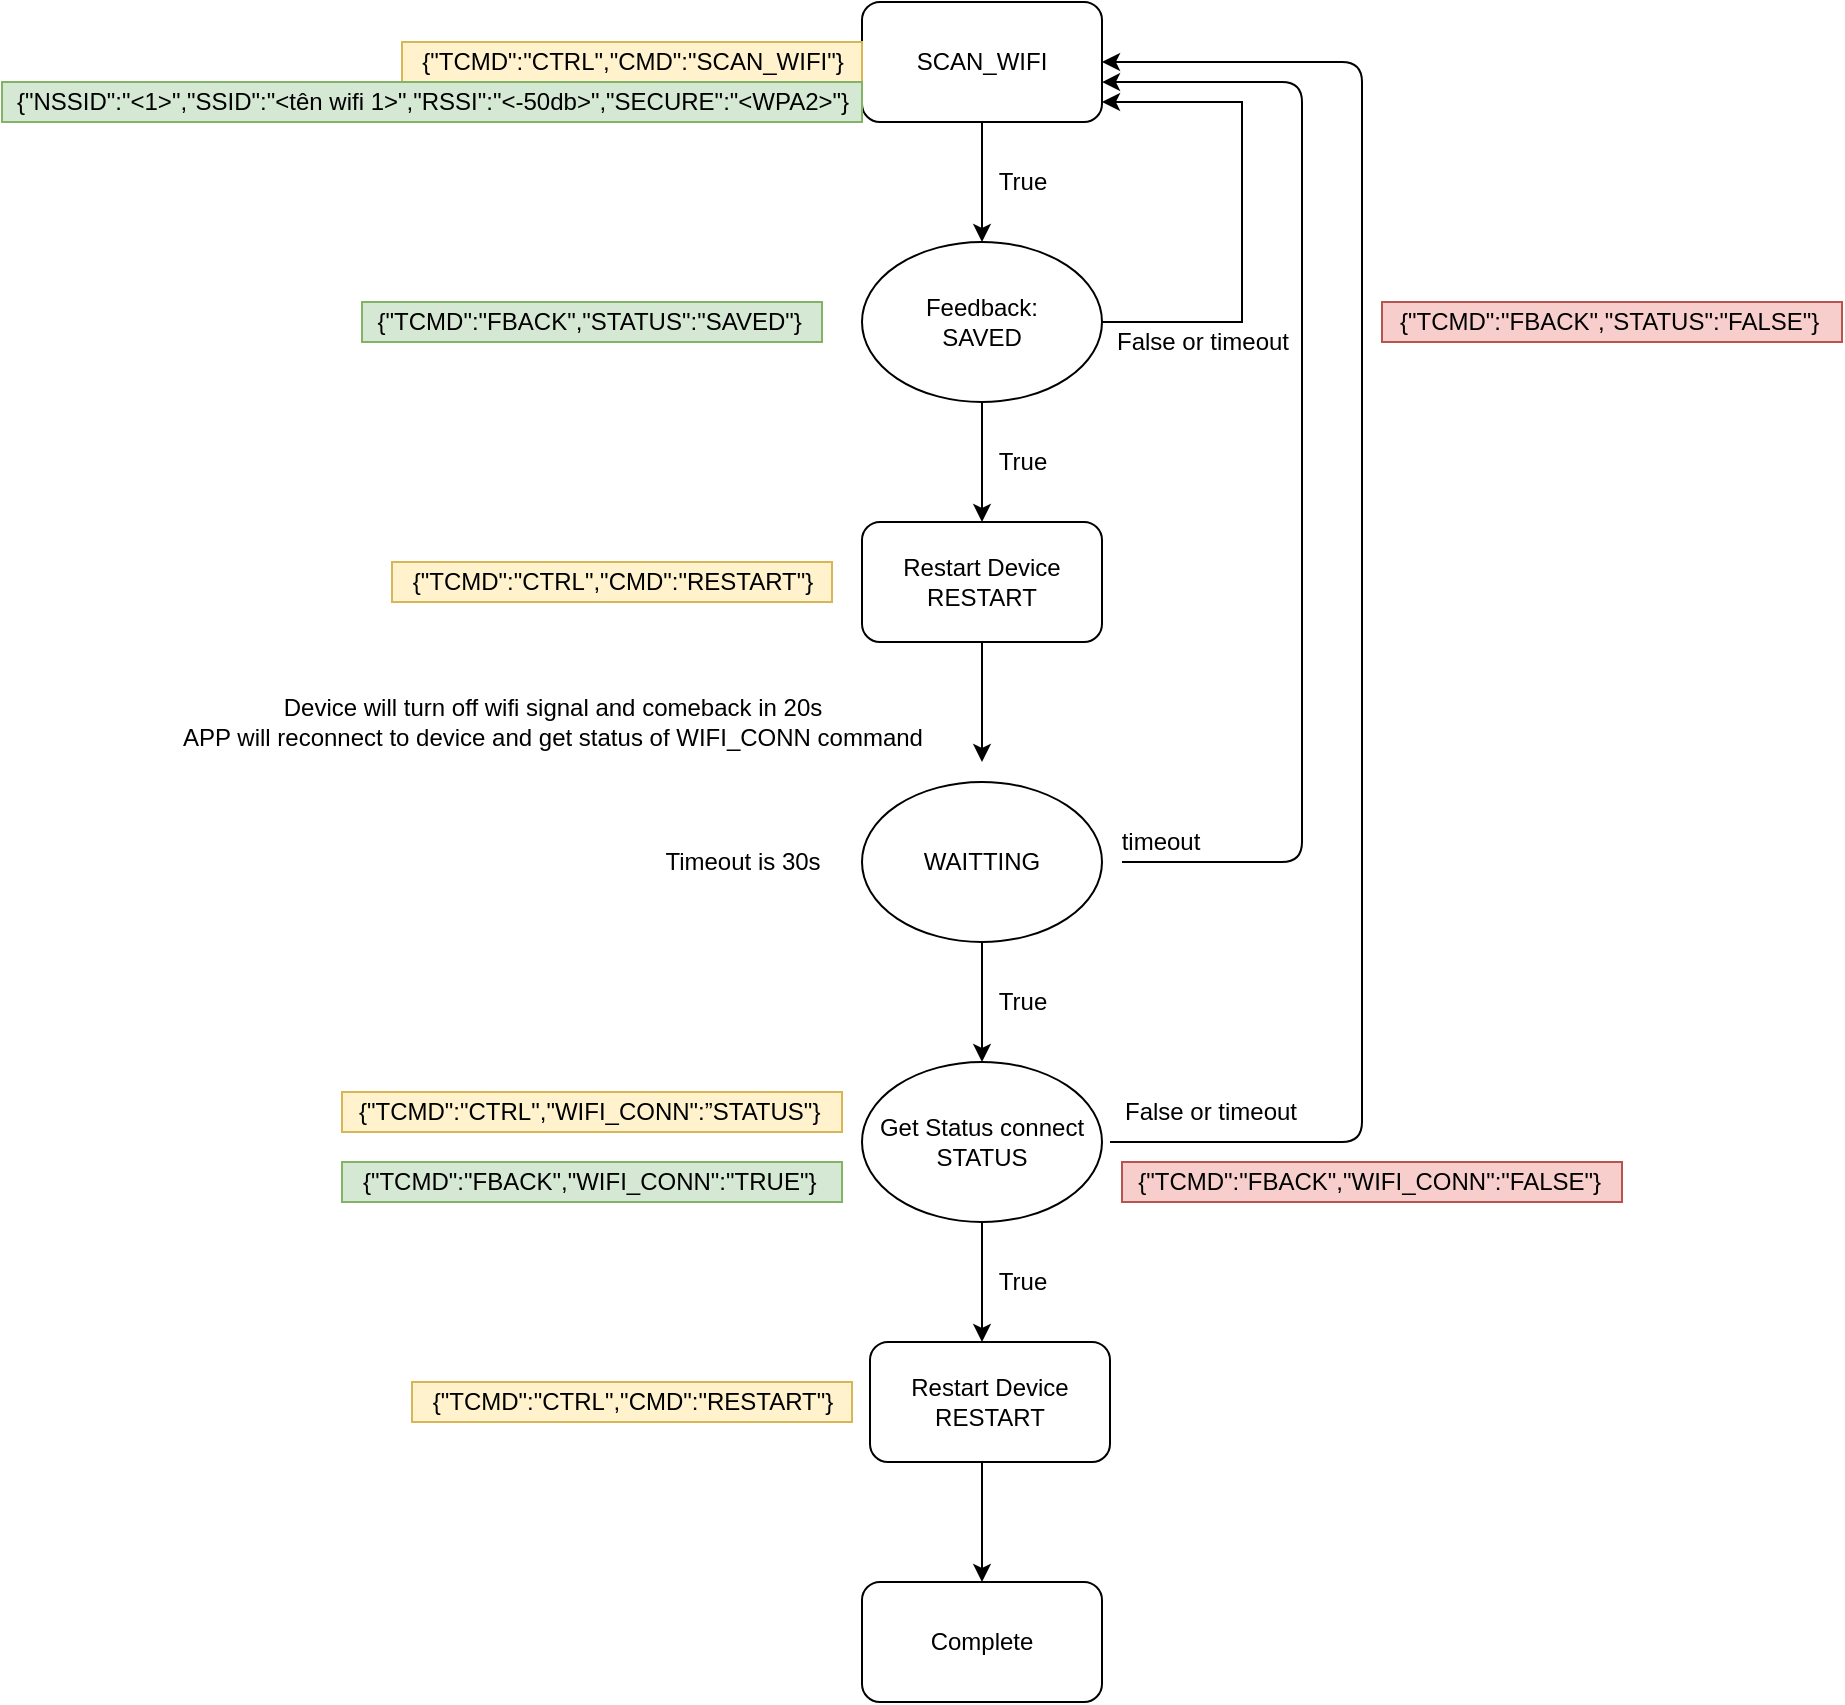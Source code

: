 <mxfile version="14.8.6" type="github"><diagram id="60i7GoItyx0p6oemxcp6" name="Page-1"><mxGraphModel dx="2500" dy="896" grid="1" gridSize="10" guides="1" tooltips="1" connect="1" arrows="1" fold="1" page="1" pageScale="1" pageWidth="827" pageHeight="1169" math="0" shadow="0"><root><mxCell id="0"/><mxCell id="1" parent="0"/><mxCell id="CAWZM7_2YIbzBBNJx4l_-1" value="SCAN_WIFI" style="rounded=1;whiteSpace=wrap;html=1;" vertex="1" parent="1"><mxGeometry x="350" y="40" width="120" height="60" as="geometry"/></mxCell><mxCell id="CAWZM7_2YIbzBBNJx4l_-5" style="edgeStyle=orthogonalEdgeStyle;rounded=0;orthogonalLoop=1;jettySize=auto;html=1;exitX=1;exitY=0.5;exitDx=0;exitDy=0;" edge="1" parent="1" source="CAWZM7_2YIbzBBNJx4l_-2"><mxGeometry relative="1" as="geometry"><mxPoint x="470" y="90" as="targetPoint"/><Array as="points"><mxPoint x="540" y="200"/><mxPoint x="540" y="90"/><mxPoint x="470" y="90"/></Array></mxGeometry></mxCell><mxCell id="CAWZM7_2YIbzBBNJx4l_-2" value="Feedback:&lt;br&gt;SAVED" style="ellipse;whiteSpace=wrap;html=1;" vertex="1" parent="1"><mxGeometry x="350" y="160" width="120" height="80" as="geometry"/></mxCell><mxCell id="CAWZM7_2YIbzBBNJx4l_-3" value="Restart Device&lt;br&gt;RESTART" style="rounded=1;whiteSpace=wrap;html=1;" vertex="1" parent="1"><mxGeometry x="350" y="300" width="120" height="60" as="geometry"/></mxCell><mxCell id="CAWZM7_2YIbzBBNJx4l_-6" value="False or timeout" style="text;html=1;align=center;verticalAlign=middle;resizable=0;points=[];autosize=1;strokeColor=none;" vertex="1" parent="1"><mxGeometry x="470" y="200" width="100" height="20" as="geometry"/></mxCell><mxCell id="CAWZM7_2YIbzBBNJx4l_-8" value="" style="endArrow=classic;html=1;entryX=0.5;entryY=0;entryDx=0;entryDy=0;" edge="1" parent="1" target="CAWZM7_2YIbzBBNJx4l_-3"><mxGeometry width="50" height="50" relative="1" as="geometry"><mxPoint x="410" y="240" as="sourcePoint"/><mxPoint x="440" y="350" as="targetPoint"/></mxGeometry></mxCell><mxCell id="CAWZM7_2YIbzBBNJx4l_-9" value="True" style="text;html=1;align=center;verticalAlign=middle;resizable=0;points=[];autosize=1;strokeColor=none;" vertex="1" parent="1"><mxGeometry x="410" y="260" width="40" height="20" as="geometry"/></mxCell><mxCell id="CAWZM7_2YIbzBBNJx4l_-10" value="" style="endArrow=classic;html=1;entryX=0.5;entryY=0;entryDx=0;entryDy=0;" edge="1" parent="1"><mxGeometry width="50" height="50" relative="1" as="geometry"><mxPoint x="410" y="100" as="sourcePoint"/><mxPoint x="410" y="160" as="targetPoint"/></mxGeometry></mxCell><mxCell id="CAWZM7_2YIbzBBNJx4l_-11" value="True" style="text;html=1;align=center;verticalAlign=middle;resizable=0;points=[];autosize=1;strokeColor=none;" vertex="1" parent="1"><mxGeometry x="410" y="120" width="40" height="20" as="geometry"/></mxCell><mxCell id="CAWZM7_2YIbzBBNJx4l_-12" value="" style="endArrow=classic;html=1;entryX=0.5;entryY=0;entryDx=0;entryDy=0;" edge="1" parent="1"><mxGeometry width="50" height="50" relative="1" as="geometry"><mxPoint x="410" y="360" as="sourcePoint"/><mxPoint x="410" y="420" as="targetPoint"/></mxGeometry></mxCell><mxCell id="CAWZM7_2YIbzBBNJx4l_-14" value="WAITTING" style="ellipse;whiteSpace=wrap;html=1;" vertex="1" parent="1"><mxGeometry x="350" y="430" width="120" height="80" as="geometry"/></mxCell><mxCell id="CAWZM7_2YIbzBBNJx4l_-15" value="Get Status connect&lt;br&gt;STATUS" style="ellipse;whiteSpace=wrap;html=1;" vertex="1" parent="1"><mxGeometry x="350" y="570" width="120" height="80" as="geometry"/></mxCell><mxCell id="CAWZM7_2YIbzBBNJx4l_-16" value="" style="endArrow=classic;html=1;entryX=0.5;entryY=0;entryDx=0;entryDy=0;" edge="1" parent="1"><mxGeometry width="50" height="50" relative="1" as="geometry"><mxPoint x="410" y="510" as="sourcePoint"/><mxPoint x="410" y="570" as="targetPoint"/></mxGeometry></mxCell><mxCell id="CAWZM7_2YIbzBBNJx4l_-17" value="True" style="text;html=1;align=center;verticalAlign=middle;resizable=0;points=[];autosize=1;strokeColor=none;" vertex="1" parent="1"><mxGeometry x="410" y="530" width="40" height="20" as="geometry"/></mxCell><mxCell id="CAWZM7_2YIbzBBNJx4l_-18" value="Restart Device&lt;br&gt;RESTART" style="rounded=1;whiteSpace=wrap;html=1;" vertex="1" parent="1"><mxGeometry x="354" y="710" width="120" height="60" as="geometry"/></mxCell><mxCell id="CAWZM7_2YIbzBBNJx4l_-20" value="" style="endArrow=classic;html=1;entryX=0.5;entryY=0;entryDx=0;entryDy=0;" edge="1" parent="1"><mxGeometry width="50" height="50" relative="1" as="geometry"><mxPoint x="410" y="650" as="sourcePoint"/><mxPoint x="410" y="710" as="targetPoint"/></mxGeometry></mxCell><mxCell id="CAWZM7_2YIbzBBNJx4l_-21" value="True" style="text;html=1;align=center;verticalAlign=middle;resizable=0;points=[];autosize=1;strokeColor=none;" vertex="1" parent="1"><mxGeometry x="410" y="670" width="40" height="20" as="geometry"/></mxCell><mxCell id="CAWZM7_2YIbzBBNJx4l_-22" value="" style="endArrow=classic;html=1;entryX=0.5;entryY=0;entryDx=0;entryDy=0;" edge="1" parent="1"><mxGeometry width="50" height="50" relative="1" as="geometry"><mxPoint x="410" y="770" as="sourcePoint"/><mxPoint x="410" y="830" as="targetPoint"/></mxGeometry></mxCell><mxCell id="CAWZM7_2YIbzBBNJx4l_-24" value="Complete" style="rounded=1;whiteSpace=wrap;html=1;" vertex="1" parent="1"><mxGeometry x="350" y="830" width="120" height="60" as="geometry"/></mxCell><mxCell id="CAWZM7_2YIbzBBNJx4l_-25" value="" style="endArrow=classic;html=1;entryX=1;entryY=0.5;entryDx=0;entryDy=0;" edge="1" parent="1" target="CAWZM7_2YIbzBBNJx4l_-1"><mxGeometry width="50" height="50" relative="1" as="geometry"><mxPoint x="474" y="610" as="sourcePoint"/><mxPoint x="600" y="50" as="targetPoint"/><Array as="points"><mxPoint x="600" y="610"/><mxPoint x="600" y="70"/></Array></mxGeometry></mxCell><mxCell id="CAWZM7_2YIbzBBNJx4l_-26" value="False or timeout" style="text;html=1;align=center;verticalAlign=middle;resizable=0;points=[];autosize=1;strokeColor=none;" vertex="1" parent="1"><mxGeometry x="474" y="585" width="100" height="20" as="geometry"/></mxCell><mxCell id="CAWZM7_2YIbzBBNJx4l_-28" value="" style="endArrow=classic;html=1;entryX=1;entryY=0.667;entryDx=0;entryDy=0;entryPerimeter=0;" edge="1" parent="1" target="CAWZM7_2YIbzBBNJx4l_-1"><mxGeometry width="50" height="50" relative="1" as="geometry"><mxPoint x="480" y="470" as="sourcePoint"/><mxPoint x="570" y="65" as="targetPoint"/><Array as="points"><mxPoint x="570" y="470"/><mxPoint x="570" y="80"/></Array></mxGeometry></mxCell><mxCell id="CAWZM7_2YIbzBBNJx4l_-29" value="timeout" style="text;html=1;align=center;verticalAlign=middle;resizable=0;points=[];autosize=1;strokeColor=none;" vertex="1" parent="1"><mxGeometry x="474" y="450" width="50" height="20" as="geometry"/></mxCell><mxCell id="CAWZM7_2YIbzBBNJx4l_-30" value="{&quot;TCMD&quot;:&quot;CTRL&quot;,&quot;CMD&quot;:&quot;SCAN_WIFI&quot;}" style="text;html=1;align=center;verticalAlign=middle;resizable=0;points=[];autosize=1;strokeColor=#d6b656;fillColor=#fff2cc;" vertex="1" parent="1"><mxGeometry x="120" y="60" width="230" height="20" as="geometry"/></mxCell><mxCell id="CAWZM7_2YIbzBBNJx4l_-31" value="{&quot;NSSID&quot;:&quot;&amp;lt;1&amp;gt;&quot;,&quot;SSID&quot;:&quot;&amp;lt;tên wifi 1&amp;gt;&quot;,&quot;RSSI&quot;:&quot;&amp;lt;-50db&amp;gt;&quot;,&quot;SECURE&quot;:&quot;&amp;lt;WPA2&amp;gt;&quot;}" style="text;html=1;align=center;verticalAlign=middle;resizable=0;points=[];autosize=1;strokeColor=#82b366;fillColor=#d5e8d4;" vertex="1" parent="1"><mxGeometry x="-80" y="80" width="430" height="20" as="geometry"/></mxCell><mxCell id="CAWZM7_2YIbzBBNJx4l_-32" value="{&quot;TCMD&quot;:&quot;FBACK&quot;,&quot;STATUS&quot;:&quot;SAVED&quot;}&amp;nbsp;" style="text;html=1;align=center;verticalAlign=middle;resizable=0;points=[];autosize=1;strokeColor=#82b366;fillColor=#d5e8d4;" vertex="1" parent="1"><mxGeometry x="100" y="190" width="230" height="20" as="geometry"/></mxCell><mxCell id="CAWZM7_2YIbzBBNJx4l_-34" value="{&quot;TCMD&quot;:&quot;FBACK&quot;,&quot;STATUS&quot;:&quot;FALSE&quot;}&amp;nbsp;" style="text;html=1;align=center;verticalAlign=middle;resizable=0;points=[];autosize=1;strokeColor=#b85450;fillColor=#f8cecc;" vertex="1" parent="1"><mxGeometry x="610" y="190" width="230" height="20" as="geometry"/></mxCell><mxCell id="CAWZM7_2YIbzBBNJx4l_-35" value="{&quot;TCMD&quot;:&quot;CTRL&quot;,&quot;CMD&quot;:&quot;RESTART&quot;}" style="text;html=1;align=center;verticalAlign=middle;resizable=0;points=[];autosize=1;strokeColor=#d6b656;fillColor=#fff2cc;" vertex="1" parent="1"><mxGeometry x="115" y="320" width="220" height="20" as="geometry"/></mxCell><mxCell id="CAWZM7_2YIbzBBNJx4l_-36" value="Timeout is 30s" style="text;html=1;align=center;verticalAlign=middle;resizable=0;points=[];autosize=1;strokeColor=none;" vertex="1" parent="1"><mxGeometry x="245" y="460" width="90" height="20" as="geometry"/></mxCell><mxCell id="CAWZM7_2YIbzBBNJx4l_-37" value="{&quot;TCMD&quot;:&quot;CTRL&quot;,&quot;WIFI_CONN&quot;:”STATUS&quot;}&amp;nbsp;" style="text;html=1;align=center;verticalAlign=middle;resizable=0;points=[];autosize=1;strokeColor=#d6b656;fillColor=#fff2cc;" vertex="1" parent="1"><mxGeometry x="90" y="585" width="250" height="20" as="geometry"/></mxCell><mxCell id="CAWZM7_2YIbzBBNJx4l_-39" value="{&quot;TCMD&quot;:&quot;FBACK&quot;,&quot;WIFI_CONN&quot;:&quot;TRUE&quot;}&amp;nbsp;" style="text;html=1;align=center;verticalAlign=middle;resizable=0;points=[];autosize=1;strokeColor=#82b366;fillColor=#d5e8d4;" vertex="1" parent="1"><mxGeometry x="90" y="620" width="250" height="20" as="geometry"/></mxCell><mxCell id="CAWZM7_2YIbzBBNJx4l_-40" value="{&quot;TCMD&quot;:&quot;FBACK&quot;,&quot;WIFI_CONN&quot;:&quot;FALSE&quot;}&amp;nbsp;" style="text;html=1;align=center;verticalAlign=middle;resizable=0;points=[];autosize=1;strokeColor=#b85450;fillColor=#f8cecc;" vertex="1" parent="1"><mxGeometry x="480" y="620" width="250" height="20" as="geometry"/></mxCell><mxCell id="CAWZM7_2YIbzBBNJx4l_-41" value="{&quot;TCMD&quot;:&quot;CTRL&quot;,&quot;CMD&quot;:&quot;RESTART&quot;}" style="text;html=1;align=center;verticalAlign=middle;resizable=0;points=[];autosize=1;strokeColor=#d6b656;fillColor=#fff2cc;" vertex="1" parent="1"><mxGeometry x="125" y="730" width="220" height="20" as="geometry"/></mxCell><mxCell id="CAWZM7_2YIbzBBNJx4l_-42" value="Device will turn off wifi signal and comeback in 20s&lt;br&gt;APP will reconnect to device and get status of WIFI_CONN command" style="text;html=1;align=center;verticalAlign=middle;resizable=0;points=[];autosize=1;strokeColor=none;" vertex="1" parent="1"><mxGeometry y="385" width="390" height="30" as="geometry"/></mxCell></root></mxGraphModel></diagram></mxfile>